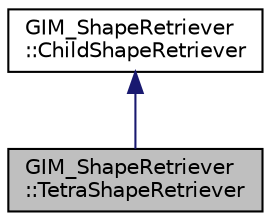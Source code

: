 digraph "GIM_ShapeRetriever::TetraShapeRetriever"
{
  edge [fontname="Helvetica",fontsize="10",labelfontname="Helvetica",labelfontsize="10"];
  node [fontname="Helvetica",fontsize="10",shape=record];
  Node1 [label="GIM_ShapeRetriever\l::TetraShapeRetriever",height=0.2,width=0.4,color="black", fillcolor="grey75", style="filled", fontcolor="black"];
  Node2 -> Node1 [dir="back",color="midnightblue",fontsize="10",style="solid"];
  Node2 [label="GIM_ShapeRetriever\l::ChildShapeRetriever",height=0.2,width=0.4,color="black", fillcolor="white", style="filled",URL="$class_g_i_m___shape_retriever_1_1_child_shape_retriever.html"];
}
